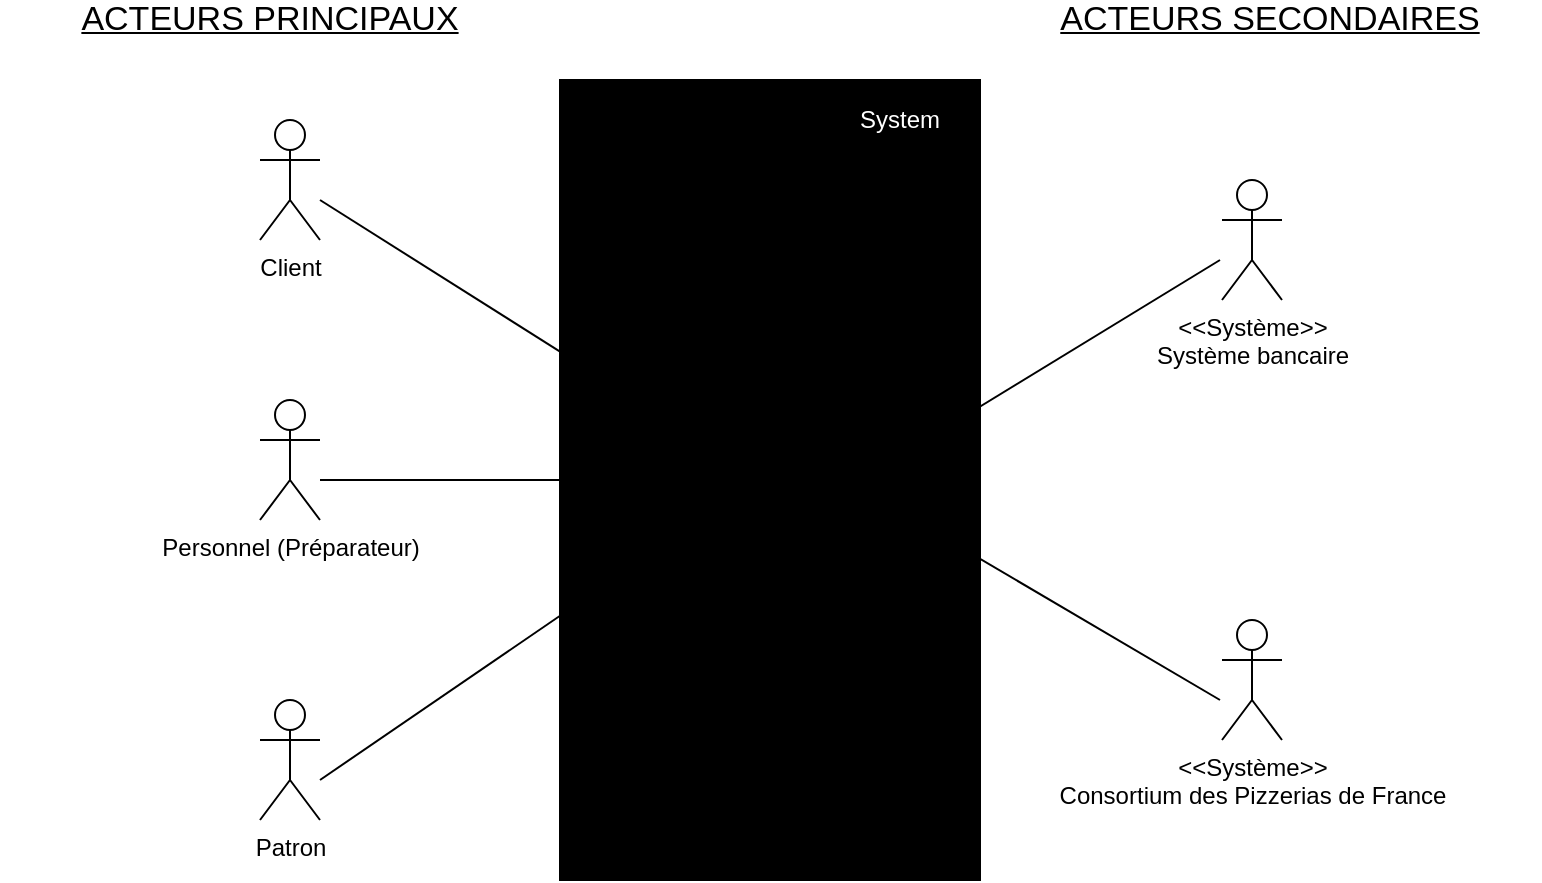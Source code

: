 <mxfile version="10.6.9" type="github"><diagram id="ZbfMxQQrQeqm_JFXZK-E" name="Page-1"><mxGraphModel dx="1390" dy="705" grid="1" gridSize="10" guides="1" tooltips="1" connect="1" arrows="1" fold="1" page="1" pageScale="1" pageWidth="827" pageHeight="1169" math="0" shadow="0"><root><mxCell id="0"/><mxCell id="1" parent="0"/><mxCell id="08uabfDTZUcOds-93C1C-4" value="" style="rounded=0;whiteSpace=wrap;html=1;labelBackgroundColor=#000000;fillColor=#000000;" parent="1" vertex="1"><mxGeometry x="320" y="100" width="210" height="400" as="geometry"/></mxCell><mxCell id="08uabfDTZUcOds-93C1C-1" value="Client" style="shape=umlActor;verticalLabelPosition=bottom;labelBackgroundColor=#ffffff;verticalAlign=top;html=1;outlineConnect=0;" parent="1" vertex="1"><mxGeometry x="170" y="120" width="30" height="60" as="geometry"/></mxCell><mxCell id="08uabfDTZUcOds-93C1C-2" value="Personnel (Préparateur)" style="shape=umlActor;verticalLabelPosition=bottom;labelBackgroundColor=#ffffff;verticalAlign=top;html=1;outlineConnect=0;" parent="1" vertex="1"><mxGeometry x="170" y="260" width="30" height="60" as="geometry"/></mxCell><mxCell id="08uabfDTZUcOds-93C1C-3" value="Patron" style="shape=umlActor;verticalLabelPosition=bottom;labelBackgroundColor=#ffffff;verticalAlign=top;html=1;outlineConnect=0;" parent="1" vertex="1"><mxGeometry x="170" y="410" width="30" height="60" as="geometry"/></mxCell><mxCell id="08uabfDTZUcOds-93C1C-5" value="&amp;lt;&amp;lt;Système&amp;gt;&amp;gt;&lt;br&gt;Système bancaire&lt;br&gt;" style="shape=umlActor;verticalLabelPosition=bottom;labelBackgroundColor=#ffffff;verticalAlign=top;html=1;outlineConnect=0;" parent="1" vertex="1"><mxGeometry x="651" y="150" width="30" height="60" as="geometry"/></mxCell><mxCell id="08uabfDTZUcOds-93C1C-6" value="" style="endArrow=none;html=1;entryX=0.333;entryY=0.45;entryDx=0;entryDy=0;entryPerimeter=0;" parent="1" target="08uabfDTZUcOds-93C1C-4" edge="1"><mxGeometry width="50" height="50" relative="1" as="geometry"><mxPoint x="200" y="160" as="sourcePoint"/><mxPoint x="300" y="140" as="targetPoint"/></mxGeometry></mxCell><mxCell id="08uabfDTZUcOds-93C1C-7" value="" style="endArrow=none;html=1;" parent="1" edge="1"><mxGeometry width="50" height="50" relative="1" as="geometry"><mxPoint x="200" y="300" as="sourcePoint"/><mxPoint x="390" y="300" as="targetPoint"/><Array as="points"/></mxGeometry></mxCell><mxCell id="08uabfDTZUcOds-93C1C-9" value="" style="endArrow=none;html=1;" parent="1" edge="1"><mxGeometry width="50" height="50" relative="1" as="geometry"><mxPoint x="470" y="300" as="sourcePoint"/><mxPoint x="650" y="190" as="targetPoint"/><Array as="points"/></mxGeometry></mxCell><mxCell id="08uabfDTZUcOds-93C1C-8" value="" style="endArrow=none;html=1;" parent="1" edge="1"><mxGeometry width="50" height="50" relative="1" as="geometry"><mxPoint x="200" y="450" as="sourcePoint"/><mxPoint x="390" y="320" as="targetPoint"/></mxGeometry></mxCell><mxCell id="08uabfDTZUcOds-93C1C-10" value="System" style="text;html=1;strokeColor=none;fillColor=none;align=center;verticalAlign=middle;whiteSpace=wrap;rounded=0;fontColor=#FFFFFF;" parent="1" vertex="1"><mxGeometry x="470" y="110" width="40" height="20" as="geometry"/></mxCell><mxCell id="08uabfDTZUcOds-93C1C-11" value="ACTEURS PRINCIPAUX" style="text;html=1;strokeColor=none;fillColor=none;align=center;verticalAlign=middle;whiteSpace=wrap;rounded=0;fontSize=17;fontStyle=4" parent="1" vertex="1"><mxGeometry x="40" y="60" width="270" height="20" as="geometry"/></mxCell><mxCell id="08uabfDTZUcOds-93C1C-12" value="ACTEURS SECONDAIRES" style="text;html=1;strokeColor=none;fillColor=none;align=center;verticalAlign=middle;whiteSpace=wrap;rounded=0;fontSize=17;fontStyle=4" parent="1" vertex="1"><mxGeometry x="540" y="60" width="270" height="20" as="geometry"/></mxCell><mxCell id="03Anc3Y3zJ4R7cznhNcg-1" value="&amp;lt;&amp;lt;Système&amp;gt;&amp;gt;&lt;br&gt;Consortium des Pizzerias de France&lt;br&gt;" style="shape=umlActor;verticalLabelPosition=bottom;labelBackgroundColor=#ffffff;verticalAlign=top;html=1;outlineConnect=0;" vertex="1" parent="1"><mxGeometry x="651" y="370" width="30" height="60" as="geometry"/></mxCell><mxCell id="03Anc3Y3zJ4R7cznhNcg-2" value="" style="endArrow=none;html=1;" edge="1" parent="1"><mxGeometry width="50" height="50" relative="1" as="geometry"><mxPoint x="480" y="310" as="sourcePoint"/><mxPoint x="650" y="410" as="targetPoint"/><Array as="points"/></mxGeometry></mxCell></root></mxGraphModel></diagram></mxfile>